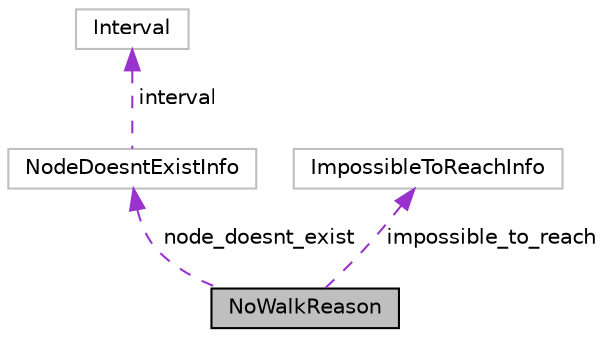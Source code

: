 digraph "NoWalkReason"
{
 // LATEX_PDF_SIZE
  edge [fontname="Helvetica",fontsize="10",labelfontname="Helvetica",labelfontsize="10"];
  node [fontname="Helvetica",fontsize="10",shape=record];
  Node1 [label="NoWalkReason",height=0.2,width=0.4,color="black", fillcolor="grey75", style="filled", fontcolor="black",tooltip=" "];
  Node2 -> Node1 [dir="back",color="darkorchid3",fontsize="10",style="dashed",label=" node_doesnt_exist" ];
  Node2 [label="NodeDoesntExistInfo",height=0.2,width=0.4,color="grey75", fillcolor="white", style="filled",URL="$structNodeDoesntExistInfo.html",tooltip=" "];
  Node3 -> Node2 [dir="back",color="darkorchid3",fontsize="10",style="dashed",label=" interval" ];
  Node3 [label="Interval",height=0.2,width=0.4,color="grey75", fillcolor="white", style="filled",URL="$structInterval.html",tooltip=" "];
  Node4 -> Node1 [dir="back",color="darkorchid3",fontsize="10",style="dashed",label=" impossible_to_reach" ];
  Node4 [label="ImpossibleToReachInfo",height=0.2,width=0.4,color="grey75", fillcolor="white", style="filled",URL="$structImpossibleToReachInfo.html",tooltip=" "];
}
